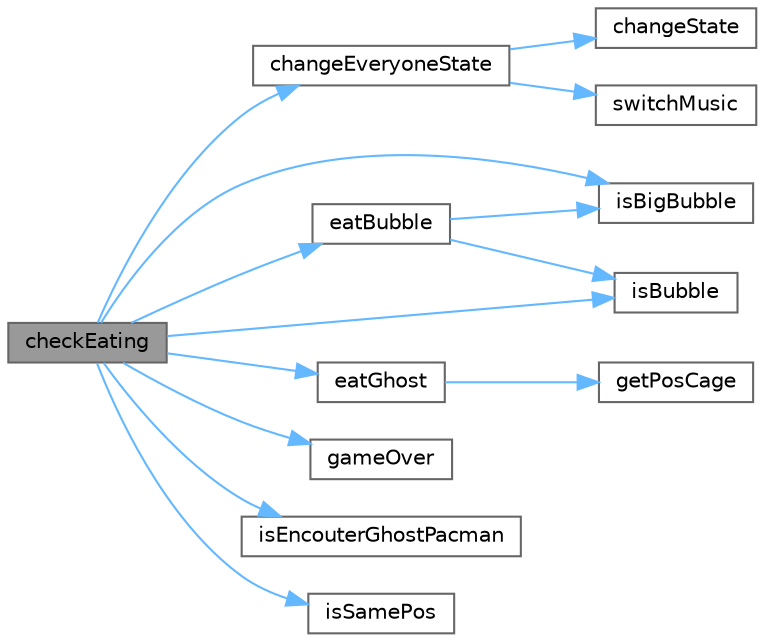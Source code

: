 digraph "checkEating"
{
 // LATEX_PDF_SIZE
  bgcolor="transparent";
  edge [fontname=Helvetica,fontsize=10,labelfontname=Helvetica,labelfontsize=10];
  node [fontname=Helvetica,fontsize=10,shape=box,height=0.2,width=0.4];
  rankdir="LR";
  Node1 [label="checkEating",height=0.2,width=0.4,color="gray40", fillcolor="grey60", style="filled", fontcolor="black",tooltip=" "];
  Node1 -> Node2 [color="steelblue1",style="solid"];
  Node2 [label="changeEveryoneState",height=0.2,width=0.4,color="grey40", fillcolor="white", style="filled",URL="$game__logic_8cpp.html#af1157fd7609874c49b005fd0991474c7",tooltip=" "];
  Node2 -> Node3 [color="steelblue1",style="solid"];
  Node3 [label="changeState",height=0.2,width=0.4,color="grey40", fillcolor="white", style="filled",URL="$game__logic_8cpp.html#a13238abc3267ae97a10f897d400b92d4",tooltip="Change the state of a character."];
  Node2 -> Node4 [color="steelblue1",style="solid"];
  Node4 [label="switchMusic",height=0.2,width=0.4,color="grey40", fillcolor="white", style="filled",URL="$draw_8cpp.html#a70a6031add87a5c5a556ff3515910852",tooltip="switchMusic is a function that switches the music between the default and mad music."];
  Node1 -> Node5 [color="steelblue1",style="solid"];
  Node5 [label="eatBubble",height=0.2,width=0.4,color="grey40", fillcolor="white", style="filled",URL="$game__logic_8cpp.html#ab3fa415ab92b04d7811fe24101110088",tooltip=" "];
  Node5 -> Node6 [color="steelblue1",style="solid"];
  Node6 [label="isBigBubble",height=0.2,width=0.4,color="grey40", fillcolor="white", style="filled",URL="$assertives_8cpp.html#aaf8a93032d34586dfdef1c682d01dcfe",tooltip=" "];
  Node5 -> Node7 [color="steelblue1",style="solid"];
  Node7 [label="isBubble",height=0.2,width=0.4,color="grey40", fillcolor="white", style="filled",URL="$assertives_8cpp.html#ac64fe106af1c9210606e29abdea0da41",tooltip=" "];
  Node1 -> Node8 [color="steelblue1",style="solid"];
  Node8 [label="eatGhost",height=0.2,width=0.4,color="grey40", fillcolor="white", style="filled",URL="$game__logic_8cpp.html#a00f559aef9c6d67bbc4f79dee7e43027",tooltip="This function is used to make pacman eat the ghost and update the score accordingly."];
  Node8 -> Node9 [color="steelblue1",style="solid"];
  Node9 [label="getPosCage",height=0.2,width=0.4,color="grey40", fillcolor="white", style="filled",URL="$general_8cpp.html#a04e932e5accda172d1f2536bda6c8513",tooltip=" "];
  Node1 -> Node10 [color="steelblue1",style="solid"];
  Node10 [label="gameOver",height=0.2,width=0.4,color="grey40", fillcolor="white", style="filled",URL="$general_8cpp.html#a5911410731b0e459ee58c84e5ac8d7dd",tooltip=" "];
  Node1 -> Node6 [color="steelblue1",style="solid"];
  Node1 -> Node7 [color="steelblue1",style="solid"];
  Node1 -> Node11 [color="steelblue1",style="solid"];
  Node11 [label="isEncouterGhostPacman",height=0.2,width=0.4,color="grey40", fillcolor="white", style="filled",URL="$assertives_8cpp.html#a6597cb88146fea8e0069ae50170f7699",tooltip="A function that checks if the pacman and a ghost have encountered each other."];
  Node1 -> Node12 [color="steelblue1",style="solid"];
  Node12 [label="isSamePos",height=0.2,width=0.4,color="grey40", fillcolor="white", style="filled",URL="$assertives_8cpp.html#ac7440ed3b9c179bfbc326f1ae864f871",tooltip="A function that checks if two characters have the same position."];
}
